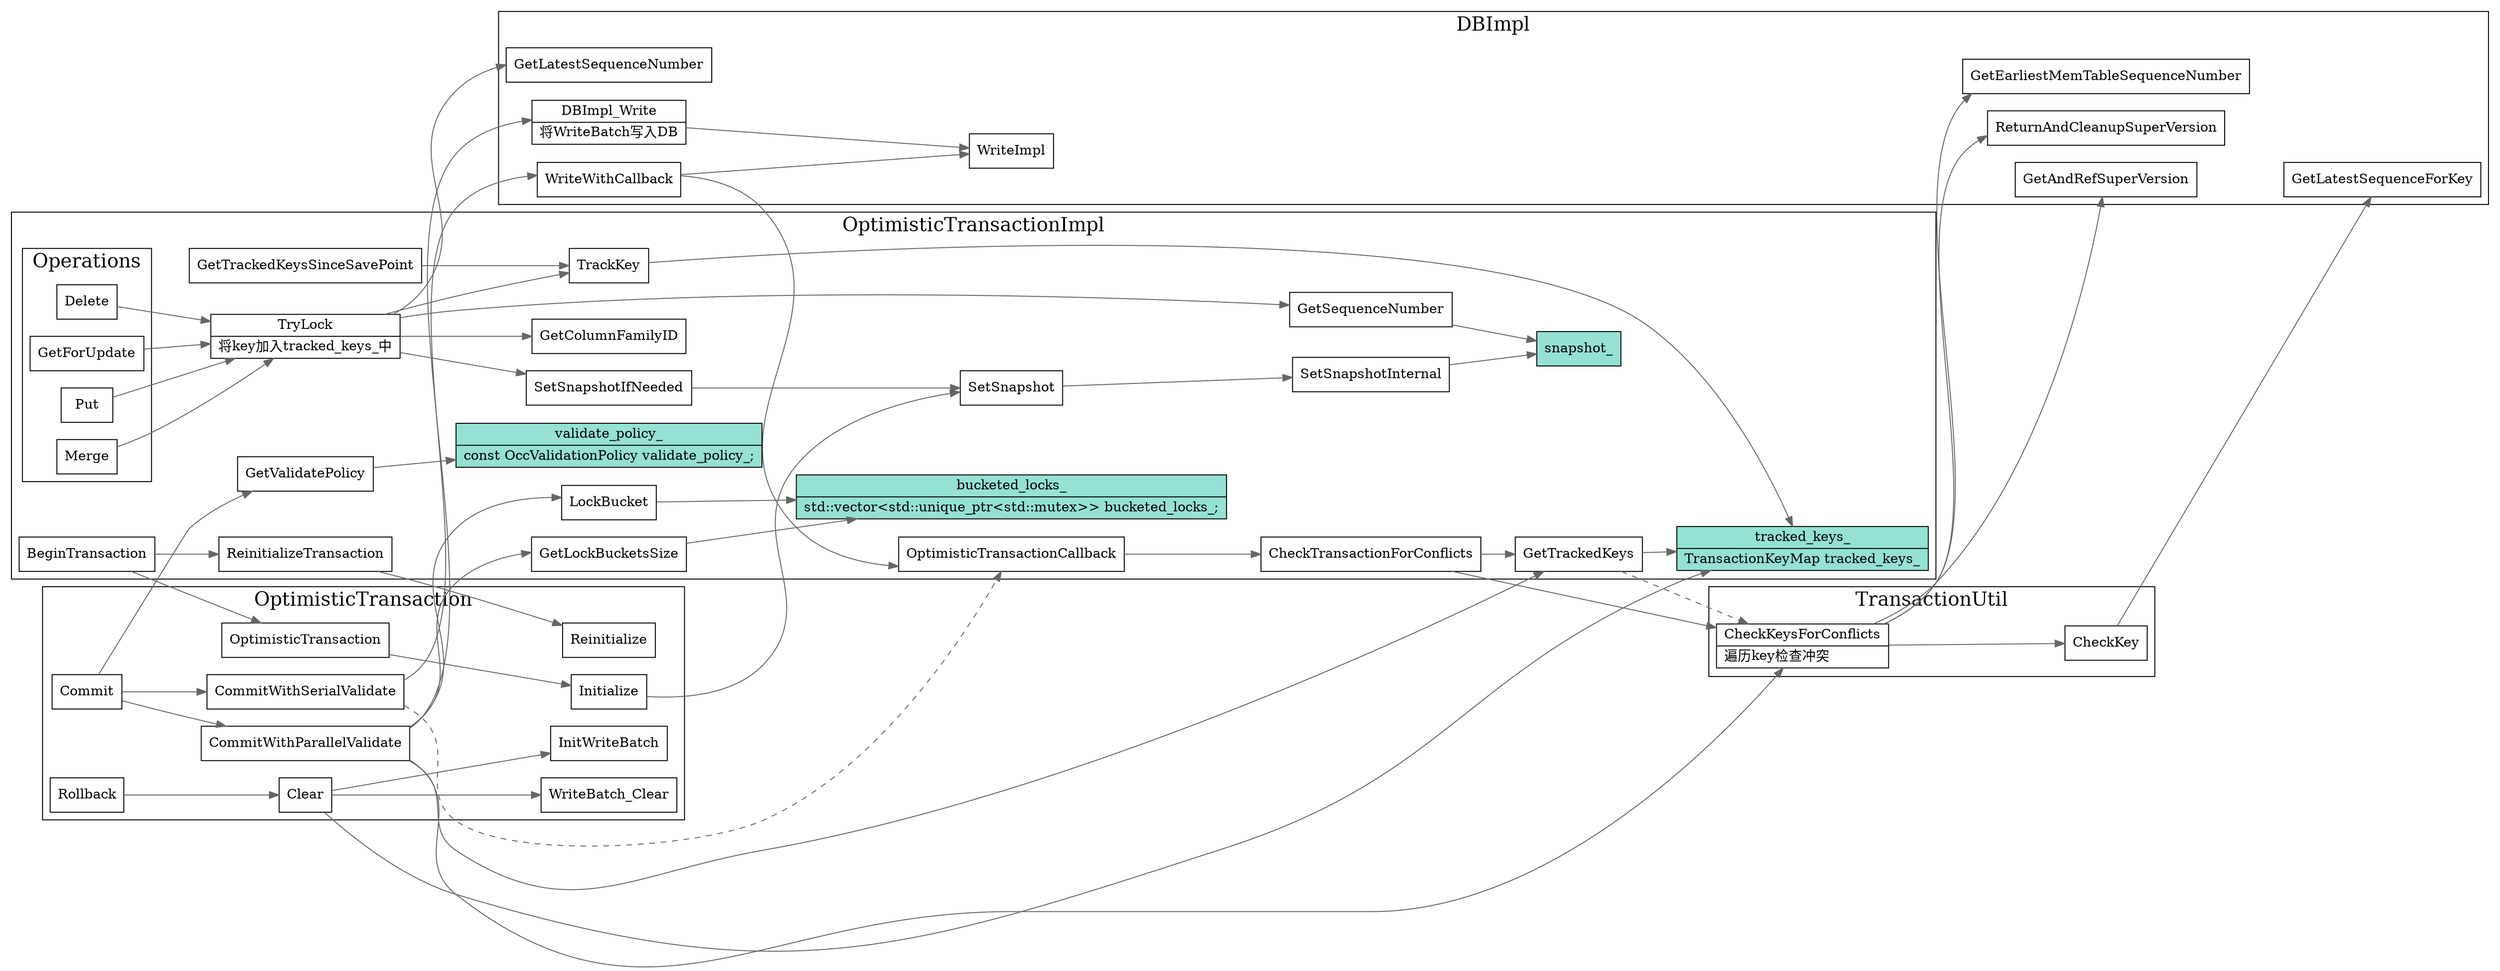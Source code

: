 digraph optimistic_transaction_commit {
  node[shape=box];
  edge[color=gray40];
  newrank=true;
  rankdir=LR;
  subgraph cluster_DBImpl {
    graph[label="DBImpl";fontsize=20;];
    DBImpl_Write[
      shape="record"
      label="{{
        DBImpl_Write|
        将WriteBatch写入DB\l
      }}"
    ];
    WriteWithCallback -> WriteImpl;
    DBImpl_Write -> WriteImpl;

    WriteWithCallback;
    GetAndRefSuperVersion;
    GetEarliestMemTableSequenceNumber;
    ReturnAndCleanupSuperVersion;
    GetLatestSequenceForKey;
    GetLatestSequenceNumber;
  }
  subgraph cluster_TransactionUtil {
    graph[label="TransactionUtil";fontsize=20;];
    CheckKeysForConflicts -> {
      GetAndRefSuperVersion;
      GetEarliestMemTableSequenceNumber;
      CheckKey;
      ReturnAndCleanupSuperVersion;
    };
    CheckKey -> {
      GetLatestSequenceForKey
    }
  }

  subgraph cluster_TransactionDbImpl {
    graph[label="OptimisticTransactionImpl";fontsize=20;];
    GetValidatePolicy;
    validate_policy_[
      fillcolor="#95e1d3"
      style=filled;
      shape="record"
      label="{{
        validate_policy_|
          const OccValidationPolicy validate_policy_;
      }}"
    ];
    bucketed_locks_[
      shape="record";
      fillcolor="#95e1d3"
      style=filled;
      label="{{
        bucketed_locks_|
          std::vector\<std::unique_ptr\<std::mutex\>\> bucketed_locks_;\l
      }}"
    ];

    tracked_keys_[
      shape="record";
      fillcolor="#95e1d3"
      style=filled;
      label="{{
        tracked_keys_|
        TransactionKeyMap tracked_keys_
      }}"
    ];
    GetTrackedKeys -> tracked_keys_;
    GetTrackedKeys -> CheckKeysForConflicts[style=dashed];

    GetValidatePolicy -> validate_policy_;
    GetLockBucketsSize;
    GetTrackedKeys;
    LockBucket;
    CheckKeysForConflicts[
      shape="record"
      label="{{
        CheckKeysForConflicts|
        遍历key检查冲突\l
      }}"
    ];
    GetLockBucketsSize -> bucketed_locks_;
    LockBucket -> bucketed_locks_;

    OptimisticTransactionCallback -> {
      CheckTransactionForConflicts;
    }
    CheckTransactionForConflicts -> {
      CheckKeysForConflicts;
      GetTrackedKeys;
    }

    //TrackKey
    TrackKey -> {
      tracked_keys_;
    };
    {
      GetTrackedKeysSinceSavePoint;
    }-> TrackKey;

    TryLock[
      shape="record"
      label="{{
        TryLock|
        将key加入tracked_keys_中\l
      }}"
    ];

    TryLock -> {
      TrackKey;
      GetColumnFamilyID;
      SetSnapshotIfNeeded;
      GetSequenceNumber;
      GetLatestSequenceNumber;
    }
    SetSnapshotIfNeeded -> SetSnapshot;
    GetSequenceNumber -> snapshot_;


    BeginTransaction -> {
      ReinitializeTransaction;
    }
    SetSnapshot -> SetSnapshotInternal -> snapshot_;
    snapshot_[
      shape="record";
      fillcolor="#95e1d3"
      style=filled;
      label="{{
        snapshot_
      }}"
    ];


    Put -> TryLock
    Merge -> TryLock;
    Delete -> TryLock;
    GetForUpdate -> TryLock;
    subgraph cluster_Operations {
      graph[label="Operations";fontsize=20;];
      Put;Merge;Delete;GetForUpdate;
    }

  }

  subgraph cluster_OptimisticTransaction {
    graph[label="OptimisticTransaction";fontsize=20;];
    Commit -> {
      GetValidatePolicy;
      CommitWithParallelValidate;
      CommitWithSerialValidate;
    }
    OptimisticTransaction -> Initialize;
    Initialize -> {
      SetSnapshot;
    }
    Rollback -> Clear -> {
      tracked_keys_;
      InitWriteBatch;
      WriteBatch_Clear;
    }
    CommitWithParallelValidate -> {
      GetLockBucketsSize;
      GetTrackedKeys;
      LockBucket;
      CheckKeysForConflicts;
      DBImpl_Write;
    }

    CommitWithSerialValidate -> {
      WriteWithCallback;
    }
    CommitWithSerialValidate -> OptimisticTransactionCallback[style=dashed];
    WriteWithCallback -> OptimisticTransactionCallback;
    Reinitialize;
  } // end of OptimisticTran
  BeginTransaction -> OptimisticTransaction;
  ReinitializeTransaction -> Reinitialize;
  {rank=same;BeginTransaction;Commit;Put;Merge;GetForUpdate;Rollback}
}
